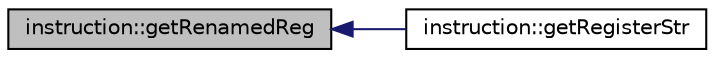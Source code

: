 digraph G
{
  edge [fontname="Helvetica",fontsize="10",labelfontname="Helvetica",labelfontsize="10"];
  node [fontname="Helvetica",fontsize="10",shape=record];
  rankdir=LR;
  Node1 [label="instruction::getRenamedReg",height=0.2,width=0.4,color="black", fillcolor="grey75", style="filled" fontcolor="black"];
  Node1 -> Node2 [dir=back,color="midnightblue",fontsize="10",style="solid",fontname="Helvetica"];
  Node2 [label="instruction::getRegisterStr",height=0.2,width=0.4,color="black", fillcolor="white", style="filled",URL="$classinstruction.html#acd4f756120e0bd6cdb127715c295a5e7"];
}
